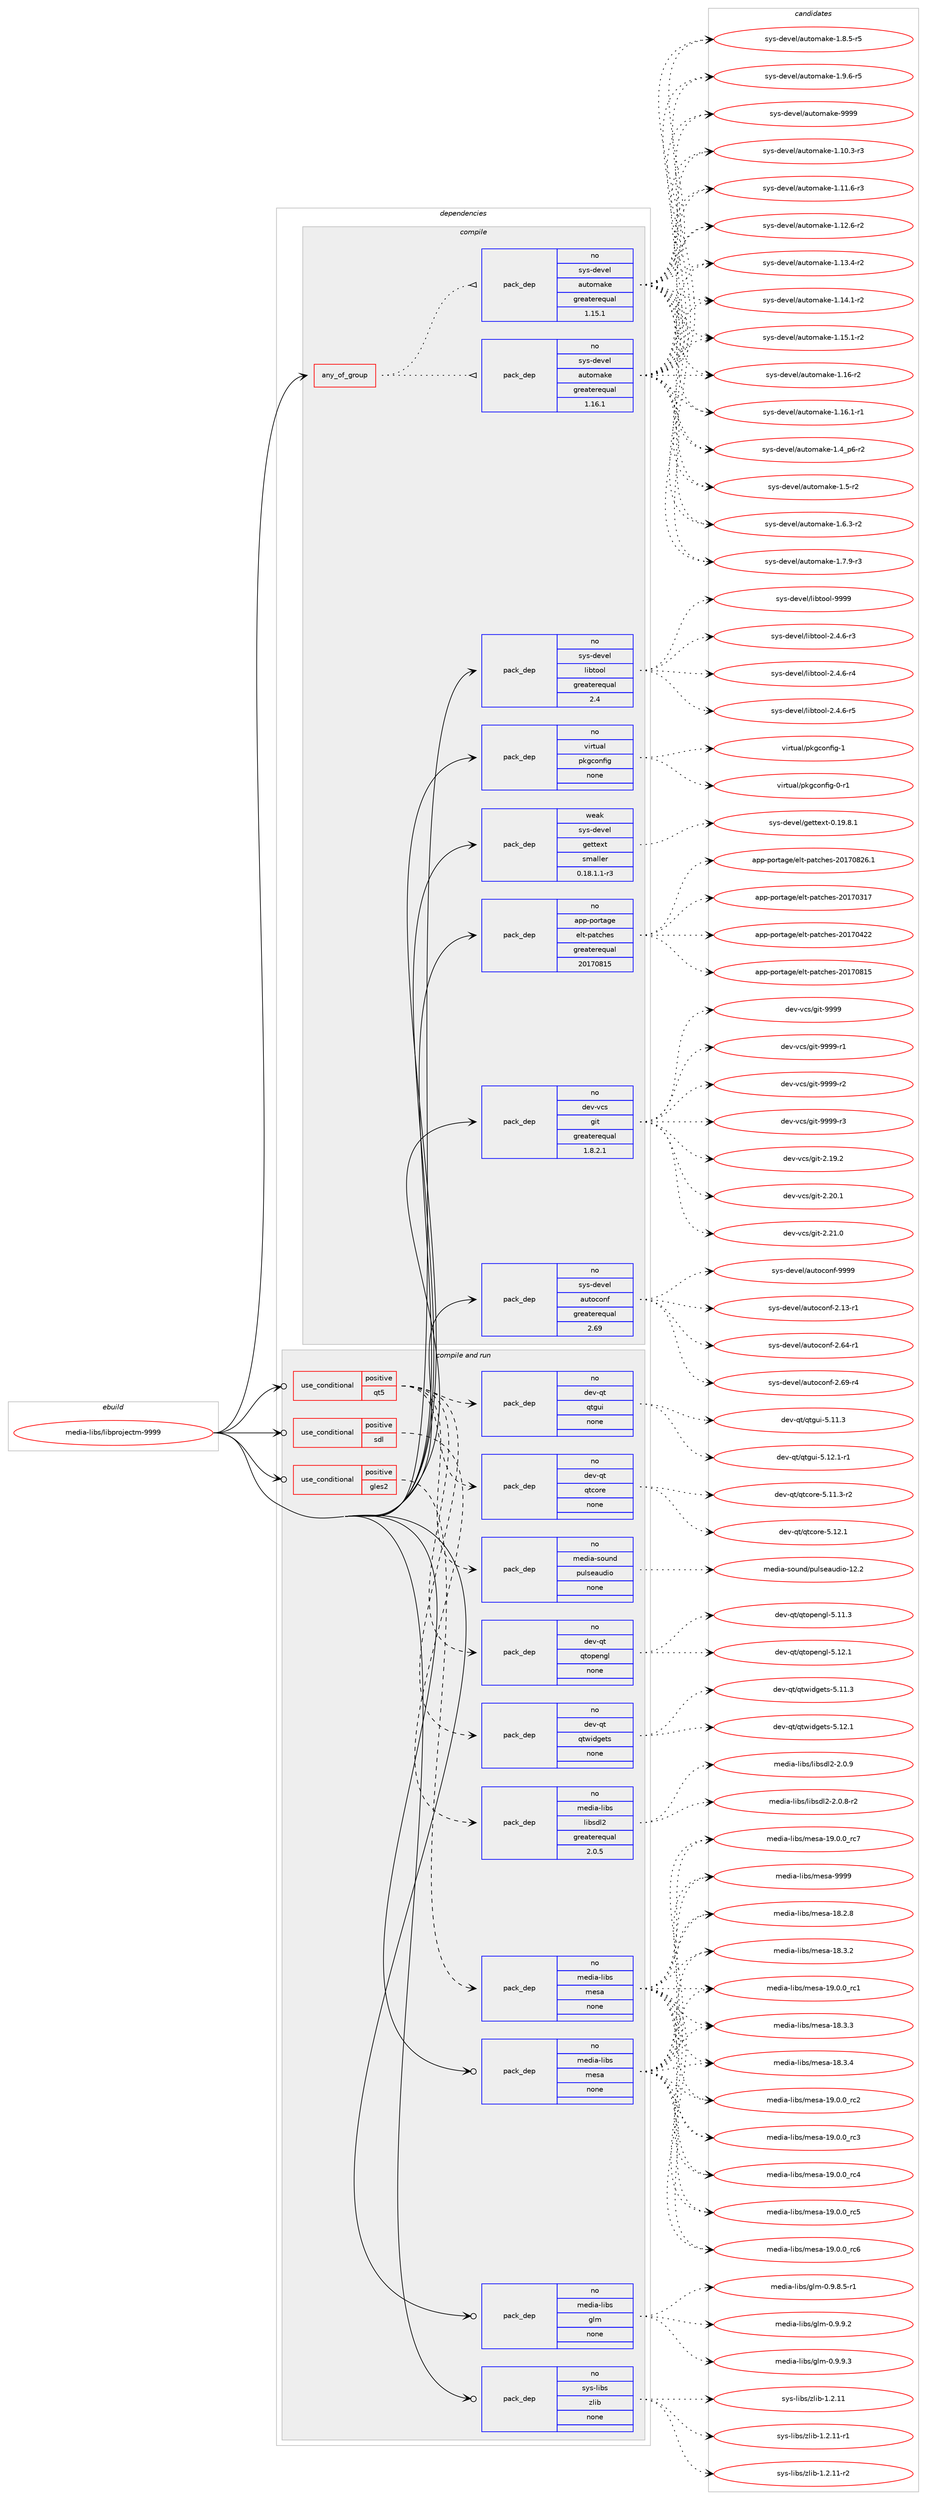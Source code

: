digraph prolog {

# *************
# Graph options
# *************

newrank=true;
concentrate=true;
compound=true;
graph [rankdir=LR,fontname=Helvetica,fontsize=10,ranksep=1.5];#, ranksep=2.5, nodesep=0.2];
edge  [arrowhead=vee];
node  [fontname=Helvetica,fontsize=10];

# **********
# The ebuild
# **********

subgraph cluster_leftcol {
color=gray;
rank=same;
label=<<i>ebuild</i>>;
id [label="media-libs/libprojectm-9999", color=red, width=4, href="../media-libs/libprojectm-9999.svg"];
}

# ****************
# The dependencies
# ****************

subgraph cluster_midcol {
color=gray;
label=<<i>dependencies</i>>;
subgraph cluster_compile {
fillcolor="#eeeeee";
style=filled;
label=<<i>compile</i>>;
subgraph any25127 {
dependency1613493 [label=<<TABLE BORDER="0" CELLBORDER="1" CELLSPACING="0" CELLPADDING="4"><TR><TD CELLPADDING="10">any_of_group</TD></TR></TABLE>>, shape=none, color=red];subgraph pack1153087 {
dependency1613494 [label=<<TABLE BORDER="0" CELLBORDER="1" CELLSPACING="0" CELLPADDING="4" WIDTH="220"><TR><TD ROWSPAN="6" CELLPADDING="30">pack_dep</TD></TR><TR><TD WIDTH="110">no</TD></TR><TR><TD>sys-devel</TD></TR><TR><TD>automake</TD></TR><TR><TD>greaterequal</TD></TR><TR><TD>1.16.1</TD></TR></TABLE>>, shape=none, color=blue];
}
dependency1613493:e -> dependency1613494:w [weight=20,style="dotted",arrowhead="oinv"];
subgraph pack1153088 {
dependency1613495 [label=<<TABLE BORDER="0" CELLBORDER="1" CELLSPACING="0" CELLPADDING="4" WIDTH="220"><TR><TD ROWSPAN="6" CELLPADDING="30">pack_dep</TD></TR><TR><TD WIDTH="110">no</TD></TR><TR><TD>sys-devel</TD></TR><TR><TD>automake</TD></TR><TR><TD>greaterequal</TD></TR><TR><TD>1.15.1</TD></TR></TABLE>>, shape=none, color=blue];
}
dependency1613493:e -> dependency1613495:w [weight=20,style="dotted",arrowhead="oinv"];
}
id:e -> dependency1613493:w [weight=20,style="solid",arrowhead="vee"];
subgraph pack1153089 {
dependency1613496 [label=<<TABLE BORDER="0" CELLBORDER="1" CELLSPACING="0" CELLPADDING="4" WIDTH="220"><TR><TD ROWSPAN="6" CELLPADDING="30">pack_dep</TD></TR><TR><TD WIDTH="110">no</TD></TR><TR><TD>app-portage</TD></TR><TR><TD>elt-patches</TD></TR><TR><TD>greaterequal</TD></TR><TR><TD>20170815</TD></TR></TABLE>>, shape=none, color=blue];
}
id:e -> dependency1613496:w [weight=20,style="solid",arrowhead="vee"];
subgraph pack1153090 {
dependency1613497 [label=<<TABLE BORDER="0" CELLBORDER="1" CELLSPACING="0" CELLPADDING="4" WIDTH="220"><TR><TD ROWSPAN="6" CELLPADDING="30">pack_dep</TD></TR><TR><TD WIDTH="110">no</TD></TR><TR><TD>dev-vcs</TD></TR><TR><TD>git</TD></TR><TR><TD>greaterequal</TD></TR><TR><TD>1.8.2.1</TD></TR></TABLE>>, shape=none, color=blue];
}
id:e -> dependency1613497:w [weight=20,style="solid",arrowhead="vee"];
subgraph pack1153091 {
dependency1613498 [label=<<TABLE BORDER="0" CELLBORDER="1" CELLSPACING="0" CELLPADDING="4" WIDTH="220"><TR><TD ROWSPAN="6" CELLPADDING="30">pack_dep</TD></TR><TR><TD WIDTH="110">no</TD></TR><TR><TD>sys-devel</TD></TR><TR><TD>autoconf</TD></TR><TR><TD>greaterequal</TD></TR><TR><TD>2.69</TD></TR></TABLE>>, shape=none, color=blue];
}
id:e -> dependency1613498:w [weight=20,style="solid",arrowhead="vee"];
subgraph pack1153092 {
dependency1613499 [label=<<TABLE BORDER="0" CELLBORDER="1" CELLSPACING="0" CELLPADDING="4" WIDTH="220"><TR><TD ROWSPAN="6" CELLPADDING="30">pack_dep</TD></TR><TR><TD WIDTH="110">no</TD></TR><TR><TD>sys-devel</TD></TR><TR><TD>libtool</TD></TR><TR><TD>greaterequal</TD></TR><TR><TD>2.4</TD></TR></TABLE>>, shape=none, color=blue];
}
id:e -> dependency1613499:w [weight=20,style="solid",arrowhead="vee"];
subgraph pack1153093 {
dependency1613500 [label=<<TABLE BORDER="0" CELLBORDER="1" CELLSPACING="0" CELLPADDING="4" WIDTH="220"><TR><TD ROWSPAN="6" CELLPADDING="30">pack_dep</TD></TR><TR><TD WIDTH="110">no</TD></TR><TR><TD>virtual</TD></TR><TR><TD>pkgconfig</TD></TR><TR><TD>none</TD></TR><TR><TD></TD></TR></TABLE>>, shape=none, color=blue];
}
id:e -> dependency1613500:w [weight=20,style="solid",arrowhead="vee"];
subgraph pack1153094 {
dependency1613501 [label=<<TABLE BORDER="0" CELLBORDER="1" CELLSPACING="0" CELLPADDING="4" WIDTH="220"><TR><TD ROWSPAN="6" CELLPADDING="30">pack_dep</TD></TR><TR><TD WIDTH="110">weak</TD></TR><TR><TD>sys-devel</TD></TR><TR><TD>gettext</TD></TR><TR><TD>smaller</TD></TR><TR><TD>0.18.1.1-r3</TD></TR></TABLE>>, shape=none, color=blue];
}
id:e -> dependency1613501:w [weight=20,style="solid",arrowhead="vee"];
}
subgraph cluster_compileandrun {
fillcolor="#eeeeee";
style=filled;
label=<<i>compile and run</i>>;
subgraph cond434580 {
dependency1613502 [label=<<TABLE BORDER="0" CELLBORDER="1" CELLSPACING="0" CELLPADDING="4"><TR><TD ROWSPAN="3" CELLPADDING="10">use_conditional</TD></TR><TR><TD>positive</TD></TR><TR><TD>gles2</TD></TR></TABLE>>, shape=none, color=red];
subgraph pack1153095 {
dependency1613503 [label=<<TABLE BORDER="0" CELLBORDER="1" CELLSPACING="0" CELLPADDING="4" WIDTH="220"><TR><TD ROWSPAN="6" CELLPADDING="30">pack_dep</TD></TR><TR><TD WIDTH="110">no</TD></TR><TR><TD>media-libs</TD></TR><TR><TD>mesa</TD></TR><TR><TD>none</TD></TR><TR><TD></TD></TR></TABLE>>, shape=none, color=blue];
}
dependency1613502:e -> dependency1613503:w [weight=20,style="dashed",arrowhead="vee"];
}
id:e -> dependency1613502:w [weight=20,style="solid",arrowhead="odotvee"];
subgraph cond434581 {
dependency1613504 [label=<<TABLE BORDER="0" CELLBORDER="1" CELLSPACING="0" CELLPADDING="4"><TR><TD ROWSPAN="3" CELLPADDING="10">use_conditional</TD></TR><TR><TD>positive</TD></TR><TR><TD>qt5</TD></TR></TABLE>>, shape=none, color=red];
subgraph pack1153096 {
dependency1613505 [label=<<TABLE BORDER="0" CELLBORDER="1" CELLSPACING="0" CELLPADDING="4" WIDTH="220"><TR><TD ROWSPAN="6" CELLPADDING="30">pack_dep</TD></TR><TR><TD WIDTH="110">no</TD></TR><TR><TD>dev-qt</TD></TR><TR><TD>qtcore</TD></TR><TR><TD>none</TD></TR><TR><TD></TD></TR></TABLE>>, shape=none, color=blue];
}
dependency1613504:e -> dependency1613505:w [weight=20,style="dashed",arrowhead="vee"];
subgraph pack1153097 {
dependency1613506 [label=<<TABLE BORDER="0" CELLBORDER="1" CELLSPACING="0" CELLPADDING="4" WIDTH="220"><TR><TD ROWSPAN="6" CELLPADDING="30">pack_dep</TD></TR><TR><TD WIDTH="110">no</TD></TR><TR><TD>dev-qt</TD></TR><TR><TD>qtgui</TD></TR><TR><TD>none</TD></TR><TR><TD></TD></TR></TABLE>>, shape=none, color=blue];
}
dependency1613504:e -> dependency1613506:w [weight=20,style="dashed",arrowhead="vee"];
subgraph pack1153098 {
dependency1613507 [label=<<TABLE BORDER="0" CELLBORDER="1" CELLSPACING="0" CELLPADDING="4" WIDTH="220"><TR><TD ROWSPAN="6" CELLPADDING="30">pack_dep</TD></TR><TR><TD WIDTH="110">no</TD></TR><TR><TD>dev-qt</TD></TR><TR><TD>qtwidgets</TD></TR><TR><TD>none</TD></TR><TR><TD></TD></TR></TABLE>>, shape=none, color=blue];
}
dependency1613504:e -> dependency1613507:w [weight=20,style="dashed",arrowhead="vee"];
subgraph pack1153099 {
dependency1613508 [label=<<TABLE BORDER="0" CELLBORDER="1" CELLSPACING="0" CELLPADDING="4" WIDTH="220"><TR><TD ROWSPAN="6" CELLPADDING="30">pack_dep</TD></TR><TR><TD WIDTH="110">no</TD></TR><TR><TD>dev-qt</TD></TR><TR><TD>qtopengl</TD></TR><TR><TD>none</TD></TR><TR><TD></TD></TR></TABLE>>, shape=none, color=blue];
}
dependency1613504:e -> dependency1613508:w [weight=20,style="dashed",arrowhead="vee"];
subgraph pack1153100 {
dependency1613509 [label=<<TABLE BORDER="0" CELLBORDER="1" CELLSPACING="0" CELLPADDING="4" WIDTH="220"><TR><TD ROWSPAN="6" CELLPADDING="30">pack_dep</TD></TR><TR><TD WIDTH="110">no</TD></TR><TR><TD>media-sound</TD></TR><TR><TD>pulseaudio</TD></TR><TR><TD>none</TD></TR><TR><TD></TD></TR></TABLE>>, shape=none, color=blue];
}
dependency1613504:e -> dependency1613509:w [weight=20,style="dashed",arrowhead="vee"];
}
id:e -> dependency1613504:w [weight=20,style="solid",arrowhead="odotvee"];
subgraph cond434582 {
dependency1613510 [label=<<TABLE BORDER="0" CELLBORDER="1" CELLSPACING="0" CELLPADDING="4"><TR><TD ROWSPAN="3" CELLPADDING="10">use_conditional</TD></TR><TR><TD>positive</TD></TR><TR><TD>sdl</TD></TR></TABLE>>, shape=none, color=red];
subgraph pack1153101 {
dependency1613511 [label=<<TABLE BORDER="0" CELLBORDER="1" CELLSPACING="0" CELLPADDING="4" WIDTH="220"><TR><TD ROWSPAN="6" CELLPADDING="30">pack_dep</TD></TR><TR><TD WIDTH="110">no</TD></TR><TR><TD>media-libs</TD></TR><TR><TD>libsdl2</TD></TR><TR><TD>greaterequal</TD></TR><TR><TD>2.0.5</TD></TR></TABLE>>, shape=none, color=blue];
}
dependency1613510:e -> dependency1613511:w [weight=20,style="dashed",arrowhead="vee"];
}
id:e -> dependency1613510:w [weight=20,style="solid",arrowhead="odotvee"];
subgraph pack1153102 {
dependency1613512 [label=<<TABLE BORDER="0" CELLBORDER="1" CELLSPACING="0" CELLPADDING="4" WIDTH="220"><TR><TD ROWSPAN="6" CELLPADDING="30">pack_dep</TD></TR><TR><TD WIDTH="110">no</TD></TR><TR><TD>media-libs</TD></TR><TR><TD>glm</TD></TR><TR><TD>none</TD></TR><TR><TD></TD></TR></TABLE>>, shape=none, color=blue];
}
id:e -> dependency1613512:w [weight=20,style="solid",arrowhead="odotvee"];
subgraph pack1153103 {
dependency1613513 [label=<<TABLE BORDER="0" CELLBORDER="1" CELLSPACING="0" CELLPADDING="4" WIDTH="220"><TR><TD ROWSPAN="6" CELLPADDING="30">pack_dep</TD></TR><TR><TD WIDTH="110">no</TD></TR><TR><TD>media-libs</TD></TR><TR><TD>mesa</TD></TR><TR><TD>none</TD></TR><TR><TD></TD></TR></TABLE>>, shape=none, color=blue];
}
id:e -> dependency1613513:w [weight=20,style="solid",arrowhead="odotvee"];
subgraph pack1153104 {
dependency1613514 [label=<<TABLE BORDER="0" CELLBORDER="1" CELLSPACING="0" CELLPADDING="4" WIDTH="220"><TR><TD ROWSPAN="6" CELLPADDING="30">pack_dep</TD></TR><TR><TD WIDTH="110">no</TD></TR><TR><TD>sys-libs</TD></TR><TR><TD>zlib</TD></TR><TR><TD>none</TD></TR><TR><TD></TD></TR></TABLE>>, shape=none, color=blue];
}
id:e -> dependency1613514:w [weight=20,style="solid",arrowhead="odotvee"];
}
subgraph cluster_run {
fillcolor="#eeeeee";
style=filled;
label=<<i>run</i>>;
}
}

# **************
# The candidates
# **************

subgraph cluster_choices {
rank=same;
color=gray;
label=<<i>candidates</i>>;

subgraph choice1153087 {
color=black;
nodesep=1;
choice11512111545100101118101108479711711611110997107101454946494846514511451 [label="sys-devel/automake-1.10.3-r3", color=red, width=4,href="../sys-devel/automake-1.10.3-r3.svg"];
choice11512111545100101118101108479711711611110997107101454946494946544511451 [label="sys-devel/automake-1.11.6-r3", color=red, width=4,href="../sys-devel/automake-1.11.6-r3.svg"];
choice11512111545100101118101108479711711611110997107101454946495046544511450 [label="sys-devel/automake-1.12.6-r2", color=red, width=4,href="../sys-devel/automake-1.12.6-r2.svg"];
choice11512111545100101118101108479711711611110997107101454946495146524511450 [label="sys-devel/automake-1.13.4-r2", color=red, width=4,href="../sys-devel/automake-1.13.4-r2.svg"];
choice11512111545100101118101108479711711611110997107101454946495246494511450 [label="sys-devel/automake-1.14.1-r2", color=red, width=4,href="../sys-devel/automake-1.14.1-r2.svg"];
choice11512111545100101118101108479711711611110997107101454946495346494511450 [label="sys-devel/automake-1.15.1-r2", color=red, width=4,href="../sys-devel/automake-1.15.1-r2.svg"];
choice1151211154510010111810110847971171161111099710710145494649544511450 [label="sys-devel/automake-1.16-r2", color=red, width=4,href="../sys-devel/automake-1.16-r2.svg"];
choice11512111545100101118101108479711711611110997107101454946495446494511449 [label="sys-devel/automake-1.16.1-r1", color=red, width=4,href="../sys-devel/automake-1.16.1-r1.svg"];
choice115121115451001011181011084797117116111109971071014549465295112544511450 [label="sys-devel/automake-1.4_p6-r2", color=red, width=4,href="../sys-devel/automake-1.4_p6-r2.svg"];
choice11512111545100101118101108479711711611110997107101454946534511450 [label="sys-devel/automake-1.5-r2", color=red, width=4,href="../sys-devel/automake-1.5-r2.svg"];
choice115121115451001011181011084797117116111109971071014549465446514511450 [label="sys-devel/automake-1.6.3-r2", color=red, width=4,href="../sys-devel/automake-1.6.3-r2.svg"];
choice115121115451001011181011084797117116111109971071014549465546574511451 [label="sys-devel/automake-1.7.9-r3", color=red, width=4,href="../sys-devel/automake-1.7.9-r3.svg"];
choice115121115451001011181011084797117116111109971071014549465646534511453 [label="sys-devel/automake-1.8.5-r5", color=red, width=4,href="../sys-devel/automake-1.8.5-r5.svg"];
choice115121115451001011181011084797117116111109971071014549465746544511453 [label="sys-devel/automake-1.9.6-r5", color=red, width=4,href="../sys-devel/automake-1.9.6-r5.svg"];
choice115121115451001011181011084797117116111109971071014557575757 [label="sys-devel/automake-9999", color=red, width=4,href="../sys-devel/automake-9999.svg"];
dependency1613494:e -> choice11512111545100101118101108479711711611110997107101454946494846514511451:w [style=dotted,weight="100"];
dependency1613494:e -> choice11512111545100101118101108479711711611110997107101454946494946544511451:w [style=dotted,weight="100"];
dependency1613494:e -> choice11512111545100101118101108479711711611110997107101454946495046544511450:w [style=dotted,weight="100"];
dependency1613494:e -> choice11512111545100101118101108479711711611110997107101454946495146524511450:w [style=dotted,weight="100"];
dependency1613494:e -> choice11512111545100101118101108479711711611110997107101454946495246494511450:w [style=dotted,weight="100"];
dependency1613494:e -> choice11512111545100101118101108479711711611110997107101454946495346494511450:w [style=dotted,weight="100"];
dependency1613494:e -> choice1151211154510010111810110847971171161111099710710145494649544511450:w [style=dotted,weight="100"];
dependency1613494:e -> choice11512111545100101118101108479711711611110997107101454946495446494511449:w [style=dotted,weight="100"];
dependency1613494:e -> choice115121115451001011181011084797117116111109971071014549465295112544511450:w [style=dotted,weight="100"];
dependency1613494:e -> choice11512111545100101118101108479711711611110997107101454946534511450:w [style=dotted,weight="100"];
dependency1613494:e -> choice115121115451001011181011084797117116111109971071014549465446514511450:w [style=dotted,weight="100"];
dependency1613494:e -> choice115121115451001011181011084797117116111109971071014549465546574511451:w [style=dotted,weight="100"];
dependency1613494:e -> choice115121115451001011181011084797117116111109971071014549465646534511453:w [style=dotted,weight="100"];
dependency1613494:e -> choice115121115451001011181011084797117116111109971071014549465746544511453:w [style=dotted,weight="100"];
dependency1613494:e -> choice115121115451001011181011084797117116111109971071014557575757:w [style=dotted,weight="100"];
}
subgraph choice1153088 {
color=black;
nodesep=1;
choice11512111545100101118101108479711711611110997107101454946494846514511451 [label="sys-devel/automake-1.10.3-r3", color=red, width=4,href="../sys-devel/automake-1.10.3-r3.svg"];
choice11512111545100101118101108479711711611110997107101454946494946544511451 [label="sys-devel/automake-1.11.6-r3", color=red, width=4,href="../sys-devel/automake-1.11.6-r3.svg"];
choice11512111545100101118101108479711711611110997107101454946495046544511450 [label="sys-devel/automake-1.12.6-r2", color=red, width=4,href="../sys-devel/automake-1.12.6-r2.svg"];
choice11512111545100101118101108479711711611110997107101454946495146524511450 [label="sys-devel/automake-1.13.4-r2", color=red, width=4,href="../sys-devel/automake-1.13.4-r2.svg"];
choice11512111545100101118101108479711711611110997107101454946495246494511450 [label="sys-devel/automake-1.14.1-r2", color=red, width=4,href="../sys-devel/automake-1.14.1-r2.svg"];
choice11512111545100101118101108479711711611110997107101454946495346494511450 [label="sys-devel/automake-1.15.1-r2", color=red, width=4,href="../sys-devel/automake-1.15.1-r2.svg"];
choice1151211154510010111810110847971171161111099710710145494649544511450 [label="sys-devel/automake-1.16-r2", color=red, width=4,href="../sys-devel/automake-1.16-r2.svg"];
choice11512111545100101118101108479711711611110997107101454946495446494511449 [label="sys-devel/automake-1.16.1-r1", color=red, width=4,href="../sys-devel/automake-1.16.1-r1.svg"];
choice115121115451001011181011084797117116111109971071014549465295112544511450 [label="sys-devel/automake-1.4_p6-r2", color=red, width=4,href="../sys-devel/automake-1.4_p6-r2.svg"];
choice11512111545100101118101108479711711611110997107101454946534511450 [label="sys-devel/automake-1.5-r2", color=red, width=4,href="../sys-devel/automake-1.5-r2.svg"];
choice115121115451001011181011084797117116111109971071014549465446514511450 [label="sys-devel/automake-1.6.3-r2", color=red, width=4,href="../sys-devel/automake-1.6.3-r2.svg"];
choice115121115451001011181011084797117116111109971071014549465546574511451 [label="sys-devel/automake-1.7.9-r3", color=red, width=4,href="../sys-devel/automake-1.7.9-r3.svg"];
choice115121115451001011181011084797117116111109971071014549465646534511453 [label="sys-devel/automake-1.8.5-r5", color=red, width=4,href="../sys-devel/automake-1.8.5-r5.svg"];
choice115121115451001011181011084797117116111109971071014549465746544511453 [label="sys-devel/automake-1.9.6-r5", color=red, width=4,href="../sys-devel/automake-1.9.6-r5.svg"];
choice115121115451001011181011084797117116111109971071014557575757 [label="sys-devel/automake-9999", color=red, width=4,href="../sys-devel/automake-9999.svg"];
dependency1613495:e -> choice11512111545100101118101108479711711611110997107101454946494846514511451:w [style=dotted,weight="100"];
dependency1613495:e -> choice11512111545100101118101108479711711611110997107101454946494946544511451:w [style=dotted,weight="100"];
dependency1613495:e -> choice11512111545100101118101108479711711611110997107101454946495046544511450:w [style=dotted,weight="100"];
dependency1613495:e -> choice11512111545100101118101108479711711611110997107101454946495146524511450:w [style=dotted,weight="100"];
dependency1613495:e -> choice11512111545100101118101108479711711611110997107101454946495246494511450:w [style=dotted,weight="100"];
dependency1613495:e -> choice11512111545100101118101108479711711611110997107101454946495346494511450:w [style=dotted,weight="100"];
dependency1613495:e -> choice1151211154510010111810110847971171161111099710710145494649544511450:w [style=dotted,weight="100"];
dependency1613495:e -> choice11512111545100101118101108479711711611110997107101454946495446494511449:w [style=dotted,weight="100"];
dependency1613495:e -> choice115121115451001011181011084797117116111109971071014549465295112544511450:w [style=dotted,weight="100"];
dependency1613495:e -> choice11512111545100101118101108479711711611110997107101454946534511450:w [style=dotted,weight="100"];
dependency1613495:e -> choice115121115451001011181011084797117116111109971071014549465446514511450:w [style=dotted,weight="100"];
dependency1613495:e -> choice115121115451001011181011084797117116111109971071014549465546574511451:w [style=dotted,weight="100"];
dependency1613495:e -> choice115121115451001011181011084797117116111109971071014549465646534511453:w [style=dotted,weight="100"];
dependency1613495:e -> choice115121115451001011181011084797117116111109971071014549465746544511453:w [style=dotted,weight="100"];
dependency1613495:e -> choice115121115451001011181011084797117116111109971071014557575757:w [style=dotted,weight="100"];
}
subgraph choice1153089 {
color=black;
nodesep=1;
choice97112112451121111141169710310147101108116451129711699104101115455048495548514955 [label="app-portage/elt-patches-20170317", color=red, width=4,href="../app-portage/elt-patches-20170317.svg"];
choice97112112451121111141169710310147101108116451129711699104101115455048495548525050 [label="app-portage/elt-patches-20170422", color=red, width=4,href="../app-portage/elt-patches-20170422.svg"];
choice97112112451121111141169710310147101108116451129711699104101115455048495548564953 [label="app-portage/elt-patches-20170815", color=red, width=4,href="../app-portage/elt-patches-20170815.svg"];
choice971121124511211111411697103101471011081164511297116991041011154550484955485650544649 [label="app-portage/elt-patches-20170826.1", color=red, width=4,href="../app-portage/elt-patches-20170826.1.svg"];
dependency1613496:e -> choice97112112451121111141169710310147101108116451129711699104101115455048495548514955:w [style=dotted,weight="100"];
dependency1613496:e -> choice97112112451121111141169710310147101108116451129711699104101115455048495548525050:w [style=dotted,weight="100"];
dependency1613496:e -> choice97112112451121111141169710310147101108116451129711699104101115455048495548564953:w [style=dotted,weight="100"];
dependency1613496:e -> choice971121124511211111411697103101471011081164511297116991041011154550484955485650544649:w [style=dotted,weight="100"];
}
subgraph choice1153090 {
color=black;
nodesep=1;
choice10010111845118991154710310511645504649574650 [label="dev-vcs/git-2.19.2", color=red, width=4,href="../dev-vcs/git-2.19.2.svg"];
choice10010111845118991154710310511645504650484649 [label="dev-vcs/git-2.20.1", color=red, width=4,href="../dev-vcs/git-2.20.1.svg"];
choice10010111845118991154710310511645504650494648 [label="dev-vcs/git-2.21.0", color=red, width=4,href="../dev-vcs/git-2.21.0.svg"];
choice1001011184511899115471031051164557575757 [label="dev-vcs/git-9999", color=red, width=4,href="../dev-vcs/git-9999.svg"];
choice10010111845118991154710310511645575757574511449 [label="dev-vcs/git-9999-r1", color=red, width=4,href="../dev-vcs/git-9999-r1.svg"];
choice10010111845118991154710310511645575757574511450 [label="dev-vcs/git-9999-r2", color=red, width=4,href="../dev-vcs/git-9999-r2.svg"];
choice10010111845118991154710310511645575757574511451 [label="dev-vcs/git-9999-r3", color=red, width=4,href="../dev-vcs/git-9999-r3.svg"];
dependency1613497:e -> choice10010111845118991154710310511645504649574650:w [style=dotted,weight="100"];
dependency1613497:e -> choice10010111845118991154710310511645504650484649:w [style=dotted,weight="100"];
dependency1613497:e -> choice10010111845118991154710310511645504650494648:w [style=dotted,weight="100"];
dependency1613497:e -> choice1001011184511899115471031051164557575757:w [style=dotted,weight="100"];
dependency1613497:e -> choice10010111845118991154710310511645575757574511449:w [style=dotted,weight="100"];
dependency1613497:e -> choice10010111845118991154710310511645575757574511450:w [style=dotted,weight="100"];
dependency1613497:e -> choice10010111845118991154710310511645575757574511451:w [style=dotted,weight="100"];
}
subgraph choice1153091 {
color=black;
nodesep=1;
choice1151211154510010111810110847971171161119911111010245504649514511449 [label="sys-devel/autoconf-2.13-r1", color=red, width=4,href="../sys-devel/autoconf-2.13-r1.svg"];
choice1151211154510010111810110847971171161119911111010245504654524511449 [label="sys-devel/autoconf-2.64-r1", color=red, width=4,href="../sys-devel/autoconf-2.64-r1.svg"];
choice1151211154510010111810110847971171161119911111010245504654574511452 [label="sys-devel/autoconf-2.69-r4", color=red, width=4,href="../sys-devel/autoconf-2.69-r4.svg"];
choice115121115451001011181011084797117116111991111101024557575757 [label="sys-devel/autoconf-9999", color=red, width=4,href="../sys-devel/autoconf-9999.svg"];
dependency1613498:e -> choice1151211154510010111810110847971171161119911111010245504649514511449:w [style=dotted,weight="100"];
dependency1613498:e -> choice1151211154510010111810110847971171161119911111010245504654524511449:w [style=dotted,weight="100"];
dependency1613498:e -> choice1151211154510010111810110847971171161119911111010245504654574511452:w [style=dotted,weight="100"];
dependency1613498:e -> choice115121115451001011181011084797117116111991111101024557575757:w [style=dotted,weight="100"];
}
subgraph choice1153092 {
color=black;
nodesep=1;
choice1151211154510010111810110847108105981161111111084550465246544511451 [label="sys-devel/libtool-2.4.6-r3", color=red, width=4,href="../sys-devel/libtool-2.4.6-r3.svg"];
choice1151211154510010111810110847108105981161111111084550465246544511452 [label="sys-devel/libtool-2.4.6-r4", color=red, width=4,href="../sys-devel/libtool-2.4.6-r4.svg"];
choice1151211154510010111810110847108105981161111111084550465246544511453 [label="sys-devel/libtool-2.4.6-r5", color=red, width=4,href="../sys-devel/libtool-2.4.6-r5.svg"];
choice1151211154510010111810110847108105981161111111084557575757 [label="sys-devel/libtool-9999", color=red, width=4,href="../sys-devel/libtool-9999.svg"];
dependency1613499:e -> choice1151211154510010111810110847108105981161111111084550465246544511451:w [style=dotted,weight="100"];
dependency1613499:e -> choice1151211154510010111810110847108105981161111111084550465246544511452:w [style=dotted,weight="100"];
dependency1613499:e -> choice1151211154510010111810110847108105981161111111084550465246544511453:w [style=dotted,weight="100"];
dependency1613499:e -> choice1151211154510010111810110847108105981161111111084557575757:w [style=dotted,weight="100"];
}
subgraph choice1153093 {
color=black;
nodesep=1;
choice11810511411611797108471121071039911111010210510345484511449 [label="virtual/pkgconfig-0-r1", color=red, width=4,href="../virtual/pkgconfig-0-r1.svg"];
choice1181051141161179710847112107103991111101021051034549 [label="virtual/pkgconfig-1", color=red, width=4,href="../virtual/pkgconfig-1.svg"];
dependency1613500:e -> choice11810511411611797108471121071039911111010210510345484511449:w [style=dotted,weight="100"];
dependency1613500:e -> choice1181051141161179710847112107103991111101021051034549:w [style=dotted,weight="100"];
}
subgraph choice1153094 {
color=black;
nodesep=1;
choice1151211154510010111810110847103101116116101120116454846495746564649 [label="sys-devel/gettext-0.19.8.1", color=red, width=4,href="../sys-devel/gettext-0.19.8.1.svg"];
dependency1613501:e -> choice1151211154510010111810110847103101116116101120116454846495746564649:w [style=dotted,weight="100"];
}
subgraph choice1153095 {
color=black;
nodesep=1;
choice109101100105974510810598115471091011159745495646504656 [label="media-libs/mesa-18.2.8", color=red, width=4,href="../media-libs/mesa-18.2.8.svg"];
choice109101100105974510810598115471091011159745495646514650 [label="media-libs/mesa-18.3.2", color=red, width=4,href="../media-libs/mesa-18.3.2.svg"];
choice109101100105974510810598115471091011159745495646514651 [label="media-libs/mesa-18.3.3", color=red, width=4,href="../media-libs/mesa-18.3.3.svg"];
choice109101100105974510810598115471091011159745495646514652 [label="media-libs/mesa-18.3.4", color=red, width=4,href="../media-libs/mesa-18.3.4.svg"];
choice109101100105974510810598115471091011159745495746484648951149949 [label="media-libs/mesa-19.0.0_rc1", color=red, width=4,href="../media-libs/mesa-19.0.0_rc1.svg"];
choice109101100105974510810598115471091011159745495746484648951149950 [label="media-libs/mesa-19.0.0_rc2", color=red, width=4,href="../media-libs/mesa-19.0.0_rc2.svg"];
choice109101100105974510810598115471091011159745495746484648951149951 [label="media-libs/mesa-19.0.0_rc3", color=red, width=4,href="../media-libs/mesa-19.0.0_rc3.svg"];
choice109101100105974510810598115471091011159745495746484648951149952 [label="media-libs/mesa-19.0.0_rc4", color=red, width=4,href="../media-libs/mesa-19.0.0_rc4.svg"];
choice109101100105974510810598115471091011159745495746484648951149953 [label="media-libs/mesa-19.0.0_rc5", color=red, width=4,href="../media-libs/mesa-19.0.0_rc5.svg"];
choice109101100105974510810598115471091011159745495746484648951149954 [label="media-libs/mesa-19.0.0_rc6", color=red, width=4,href="../media-libs/mesa-19.0.0_rc6.svg"];
choice109101100105974510810598115471091011159745495746484648951149955 [label="media-libs/mesa-19.0.0_rc7", color=red, width=4,href="../media-libs/mesa-19.0.0_rc7.svg"];
choice10910110010597451081059811547109101115974557575757 [label="media-libs/mesa-9999", color=red, width=4,href="../media-libs/mesa-9999.svg"];
dependency1613503:e -> choice109101100105974510810598115471091011159745495646504656:w [style=dotted,weight="100"];
dependency1613503:e -> choice109101100105974510810598115471091011159745495646514650:w [style=dotted,weight="100"];
dependency1613503:e -> choice109101100105974510810598115471091011159745495646514651:w [style=dotted,weight="100"];
dependency1613503:e -> choice109101100105974510810598115471091011159745495646514652:w [style=dotted,weight="100"];
dependency1613503:e -> choice109101100105974510810598115471091011159745495746484648951149949:w [style=dotted,weight="100"];
dependency1613503:e -> choice109101100105974510810598115471091011159745495746484648951149950:w [style=dotted,weight="100"];
dependency1613503:e -> choice109101100105974510810598115471091011159745495746484648951149951:w [style=dotted,weight="100"];
dependency1613503:e -> choice109101100105974510810598115471091011159745495746484648951149952:w [style=dotted,weight="100"];
dependency1613503:e -> choice109101100105974510810598115471091011159745495746484648951149953:w [style=dotted,weight="100"];
dependency1613503:e -> choice109101100105974510810598115471091011159745495746484648951149954:w [style=dotted,weight="100"];
dependency1613503:e -> choice109101100105974510810598115471091011159745495746484648951149955:w [style=dotted,weight="100"];
dependency1613503:e -> choice10910110010597451081059811547109101115974557575757:w [style=dotted,weight="100"];
}
subgraph choice1153096 {
color=black;
nodesep=1;
choice100101118451131164711311699111114101455346494946514511450 [label="dev-qt/qtcore-5.11.3-r2", color=red, width=4,href="../dev-qt/qtcore-5.11.3-r2.svg"];
choice10010111845113116471131169911111410145534649504649 [label="dev-qt/qtcore-5.12.1", color=red, width=4,href="../dev-qt/qtcore-5.12.1.svg"];
dependency1613505:e -> choice100101118451131164711311699111114101455346494946514511450:w [style=dotted,weight="100"];
dependency1613505:e -> choice10010111845113116471131169911111410145534649504649:w [style=dotted,weight="100"];
}
subgraph choice1153097 {
color=black;
nodesep=1;
choice100101118451131164711311610311710545534649494651 [label="dev-qt/qtgui-5.11.3", color=red, width=4,href="../dev-qt/qtgui-5.11.3.svg"];
choice1001011184511311647113116103117105455346495046494511449 [label="dev-qt/qtgui-5.12.1-r1", color=red, width=4,href="../dev-qt/qtgui-5.12.1-r1.svg"];
dependency1613506:e -> choice100101118451131164711311610311710545534649494651:w [style=dotted,weight="100"];
dependency1613506:e -> choice1001011184511311647113116103117105455346495046494511449:w [style=dotted,weight="100"];
}
subgraph choice1153098 {
color=black;
nodesep=1;
choice100101118451131164711311611910510010310111611545534649494651 [label="dev-qt/qtwidgets-5.11.3", color=red, width=4,href="../dev-qt/qtwidgets-5.11.3.svg"];
choice100101118451131164711311611910510010310111611545534649504649 [label="dev-qt/qtwidgets-5.12.1", color=red, width=4,href="../dev-qt/qtwidgets-5.12.1.svg"];
dependency1613507:e -> choice100101118451131164711311611910510010310111611545534649494651:w [style=dotted,weight="100"];
dependency1613507:e -> choice100101118451131164711311611910510010310111611545534649504649:w [style=dotted,weight="100"];
}
subgraph choice1153099 {
color=black;
nodesep=1;
choice100101118451131164711311611111210111010310845534649494651 [label="dev-qt/qtopengl-5.11.3", color=red, width=4,href="../dev-qt/qtopengl-5.11.3.svg"];
choice100101118451131164711311611111210111010310845534649504649 [label="dev-qt/qtopengl-5.12.1", color=red, width=4,href="../dev-qt/qtopengl-5.12.1.svg"];
dependency1613508:e -> choice100101118451131164711311611111210111010310845534649494651:w [style=dotted,weight="100"];
dependency1613508:e -> choice100101118451131164711311611111210111010310845534649504649:w [style=dotted,weight="100"];
}
subgraph choice1153100 {
color=black;
nodesep=1;
choice109101100105974511511111711010047112117108115101971171001051114549504650 [label="media-sound/pulseaudio-12.2", color=red, width=4,href="../media-sound/pulseaudio-12.2.svg"];
dependency1613509:e -> choice109101100105974511511111711010047112117108115101971171001051114549504650:w [style=dotted,weight="100"];
}
subgraph choice1153101 {
color=black;
nodesep=1;
choice1091011001059745108105981154710810598115100108504550464846564511450 [label="media-libs/libsdl2-2.0.8-r2", color=red, width=4,href="../media-libs/libsdl2-2.0.8-r2.svg"];
choice109101100105974510810598115471081059811510010850455046484657 [label="media-libs/libsdl2-2.0.9", color=red, width=4,href="../media-libs/libsdl2-2.0.9.svg"];
dependency1613511:e -> choice1091011001059745108105981154710810598115100108504550464846564511450:w [style=dotted,weight="100"];
dependency1613511:e -> choice109101100105974510810598115471081059811510010850455046484657:w [style=dotted,weight="100"];
}
subgraph choice1153102 {
color=black;
nodesep=1;
choice1091011001059745108105981154710310810945484657465646534511449 [label="media-libs/glm-0.9.8.5-r1", color=red, width=4,href="../media-libs/glm-0.9.8.5-r1.svg"];
choice109101100105974510810598115471031081094548465746574650 [label="media-libs/glm-0.9.9.2", color=red, width=4,href="../media-libs/glm-0.9.9.2.svg"];
choice109101100105974510810598115471031081094548465746574651 [label="media-libs/glm-0.9.9.3", color=red, width=4,href="../media-libs/glm-0.9.9.3.svg"];
dependency1613512:e -> choice1091011001059745108105981154710310810945484657465646534511449:w [style=dotted,weight="100"];
dependency1613512:e -> choice109101100105974510810598115471031081094548465746574650:w [style=dotted,weight="100"];
dependency1613512:e -> choice109101100105974510810598115471031081094548465746574651:w [style=dotted,weight="100"];
}
subgraph choice1153103 {
color=black;
nodesep=1;
choice109101100105974510810598115471091011159745495646504656 [label="media-libs/mesa-18.2.8", color=red, width=4,href="../media-libs/mesa-18.2.8.svg"];
choice109101100105974510810598115471091011159745495646514650 [label="media-libs/mesa-18.3.2", color=red, width=4,href="../media-libs/mesa-18.3.2.svg"];
choice109101100105974510810598115471091011159745495646514651 [label="media-libs/mesa-18.3.3", color=red, width=4,href="../media-libs/mesa-18.3.3.svg"];
choice109101100105974510810598115471091011159745495646514652 [label="media-libs/mesa-18.3.4", color=red, width=4,href="../media-libs/mesa-18.3.4.svg"];
choice109101100105974510810598115471091011159745495746484648951149949 [label="media-libs/mesa-19.0.0_rc1", color=red, width=4,href="../media-libs/mesa-19.0.0_rc1.svg"];
choice109101100105974510810598115471091011159745495746484648951149950 [label="media-libs/mesa-19.0.0_rc2", color=red, width=4,href="../media-libs/mesa-19.0.0_rc2.svg"];
choice109101100105974510810598115471091011159745495746484648951149951 [label="media-libs/mesa-19.0.0_rc3", color=red, width=4,href="../media-libs/mesa-19.0.0_rc3.svg"];
choice109101100105974510810598115471091011159745495746484648951149952 [label="media-libs/mesa-19.0.0_rc4", color=red, width=4,href="../media-libs/mesa-19.0.0_rc4.svg"];
choice109101100105974510810598115471091011159745495746484648951149953 [label="media-libs/mesa-19.0.0_rc5", color=red, width=4,href="../media-libs/mesa-19.0.0_rc5.svg"];
choice109101100105974510810598115471091011159745495746484648951149954 [label="media-libs/mesa-19.0.0_rc6", color=red, width=4,href="../media-libs/mesa-19.0.0_rc6.svg"];
choice109101100105974510810598115471091011159745495746484648951149955 [label="media-libs/mesa-19.0.0_rc7", color=red, width=4,href="../media-libs/mesa-19.0.0_rc7.svg"];
choice10910110010597451081059811547109101115974557575757 [label="media-libs/mesa-9999", color=red, width=4,href="../media-libs/mesa-9999.svg"];
dependency1613513:e -> choice109101100105974510810598115471091011159745495646504656:w [style=dotted,weight="100"];
dependency1613513:e -> choice109101100105974510810598115471091011159745495646514650:w [style=dotted,weight="100"];
dependency1613513:e -> choice109101100105974510810598115471091011159745495646514651:w [style=dotted,weight="100"];
dependency1613513:e -> choice109101100105974510810598115471091011159745495646514652:w [style=dotted,weight="100"];
dependency1613513:e -> choice109101100105974510810598115471091011159745495746484648951149949:w [style=dotted,weight="100"];
dependency1613513:e -> choice109101100105974510810598115471091011159745495746484648951149950:w [style=dotted,weight="100"];
dependency1613513:e -> choice109101100105974510810598115471091011159745495746484648951149951:w [style=dotted,weight="100"];
dependency1613513:e -> choice109101100105974510810598115471091011159745495746484648951149952:w [style=dotted,weight="100"];
dependency1613513:e -> choice109101100105974510810598115471091011159745495746484648951149953:w [style=dotted,weight="100"];
dependency1613513:e -> choice109101100105974510810598115471091011159745495746484648951149954:w [style=dotted,weight="100"];
dependency1613513:e -> choice109101100105974510810598115471091011159745495746484648951149955:w [style=dotted,weight="100"];
dependency1613513:e -> choice10910110010597451081059811547109101115974557575757:w [style=dotted,weight="100"];
}
subgraph choice1153104 {
color=black;
nodesep=1;
choice1151211154510810598115471221081059845494650464949 [label="sys-libs/zlib-1.2.11", color=red, width=4,href="../sys-libs/zlib-1.2.11.svg"];
choice11512111545108105981154712210810598454946504649494511449 [label="sys-libs/zlib-1.2.11-r1", color=red, width=4,href="../sys-libs/zlib-1.2.11-r1.svg"];
choice11512111545108105981154712210810598454946504649494511450 [label="sys-libs/zlib-1.2.11-r2", color=red, width=4,href="../sys-libs/zlib-1.2.11-r2.svg"];
dependency1613514:e -> choice1151211154510810598115471221081059845494650464949:w [style=dotted,weight="100"];
dependency1613514:e -> choice11512111545108105981154712210810598454946504649494511449:w [style=dotted,weight="100"];
dependency1613514:e -> choice11512111545108105981154712210810598454946504649494511450:w [style=dotted,weight="100"];
}
}

}
